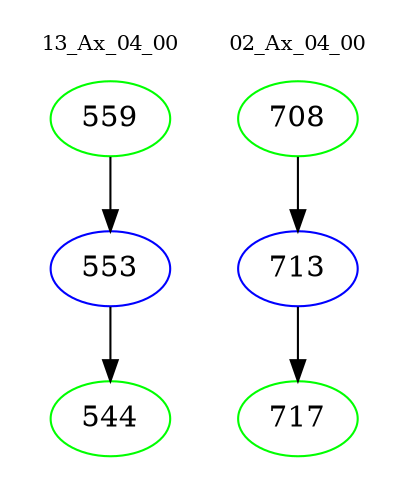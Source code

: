 digraph{
subgraph cluster_0 {
color = white
label = "13_Ax_04_00";
fontsize=10;
T0_559 [label="559", color="green"]
T0_559 -> T0_553 [color="black"]
T0_553 [label="553", color="blue"]
T0_553 -> T0_544 [color="black"]
T0_544 [label="544", color="green"]
}
subgraph cluster_1 {
color = white
label = "02_Ax_04_00";
fontsize=10;
T1_708 [label="708", color="green"]
T1_708 -> T1_713 [color="black"]
T1_713 [label="713", color="blue"]
T1_713 -> T1_717 [color="black"]
T1_717 [label="717", color="green"]
}
}
